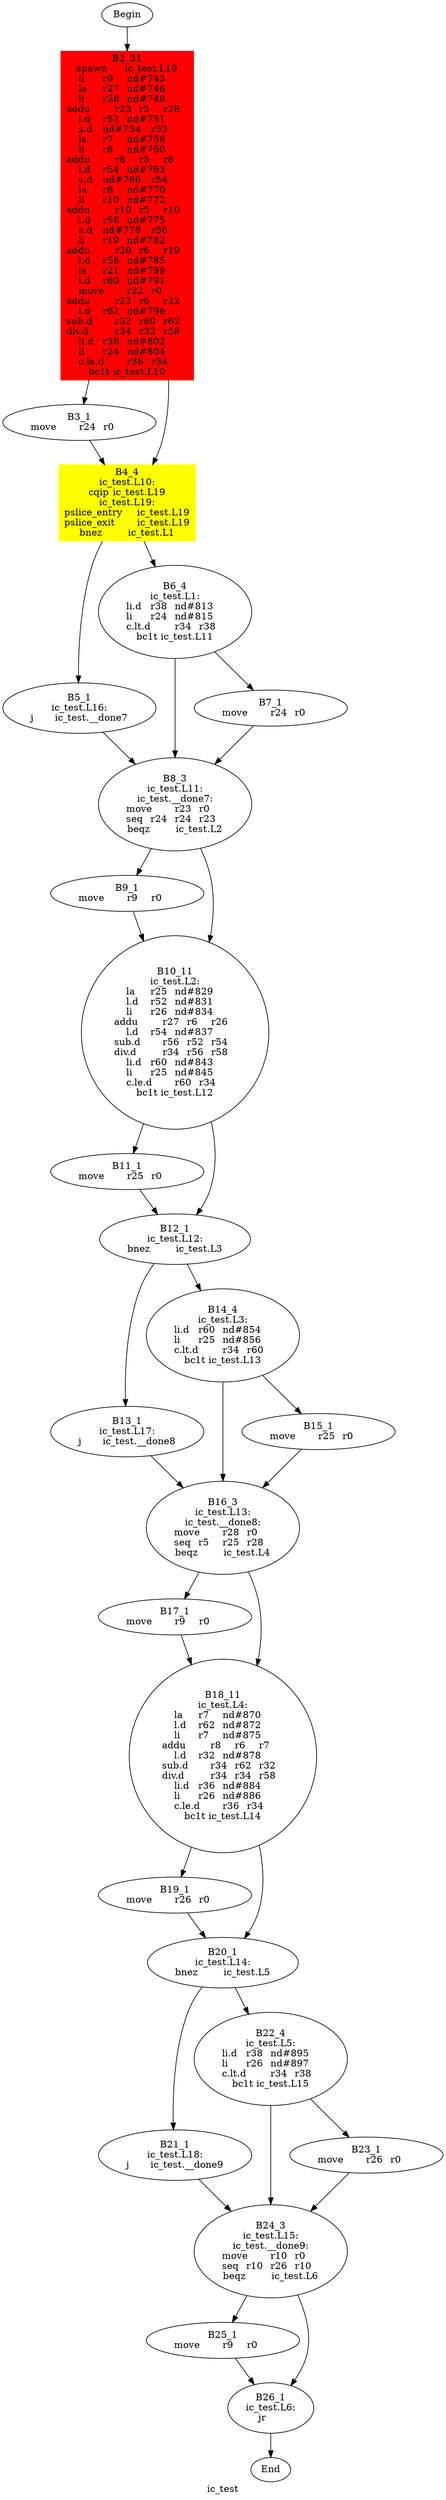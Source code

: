 digraph G{
	label = "ic_test"	style = "dashed";
	color = purple;
	Node0 [label = "Begin"];
	Node0 -> {Node2 }
	Node1 [label = "End"];
	Node1 -> {}
	Node2 [label = "B2_31\nspawn	ic_test.L19\nli	r9	nd#743	\nla	r27	nd#746	\nli	r28	nd#748	\naddu	r23	r5	r28	\nl.d	r52	nd#751	\ns.d	nd#754	r52	\nla	r7	nd#758	\nli	r8	nd#760	\naddu	r8	r5	r8	\nl.d	r54	nd#763	\ns.d	nd#766	r54	\nla	r8	nd#770	\nli	r10	nd#772	\naddu	r10	r5	r10	\nl.d	r56	nd#775	\ns.d	nd#778	r56	\nli	r19	nd#782	\naddu	r20	r6	r19	\nl.d	r58	nd#785	\nla	r21	nd#789	\nl.d	r60	nd#791	\nmove	r22	r0	\naddu	r22	r6	r22	\nl.d	r62	nd#796	\nsub.d	r32	r60	r62	\ndiv.d	r34	r32	r58	\nli.d	r36	nd#802	\nli	r24	nd#804	\nc.le.d	r36	r34	\nbc1t	ic_test.L10\n"];
	Node2 -> {Node3 Node4 }
	Node3 [label = "B3_1\nmove	r24	r0	\n"];
	Node3 -> {Node4 }
	Node4 [label = "B4_4\nic_test.L10:\ncqip	ic_test.L19\nic_test.L19:\npslice_entry	ic_test.L19\npslice_exit	ic_test.L19\nbnez	ic_test.L1\n"];
	Node4 -> {Node5 Node6 }
	Node5 [label = "B5_1\nic_test.L16:\nj	ic_test.__done7\n"];
	Node5 -> {Node8 }
	Node6 [label = "B6_4\nic_test.L1:\nli.d	r38	nd#813	\nli	r24	nd#815	\nc.lt.d	r34	r38	\nbc1t	ic_test.L11\n"];
	Node6 -> {Node7 Node8 }
	Node7 [label = "B7_1\nmove	r24	r0	\n"];
	Node7 -> {Node8 }
	Node8 [label = "B8_3\nic_test.L11:\nic_test.__done7:\nmove	r23	r0	\nseq	r24	r24	r23	\nbeqz	ic_test.L2\n"];
	Node8 -> {Node9 Node10 }
	Node9 [label = "B9_1\nmove	r9	r0	\n"];
	Node9 -> {Node10 }
	Node10 [label = "B10_11\nic_test.L2:\nla	r25	nd#829	\nl.d	r52	nd#831	\nli	r26	nd#834	\naddu	r27	r6	r26	\nl.d	r54	nd#837	\nsub.d	r56	r52	r54	\ndiv.d	r34	r56	r58	\nli.d	r60	nd#843	\nli	r25	nd#845	\nc.le.d	r60	r34	\nbc1t	ic_test.L12\n"];
	Node10 -> {Node11 Node12 }
	Node11 [label = "B11_1\nmove	r25	r0	\n"];
	Node11 -> {Node12 }
	Node12 [label = "B12_1\nic_test.L12:\nbnez	ic_test.L3\n"];
	Node12 -> {Node13 Node14 }
	Node13 [label = "B13_1\nic_test.L17:\nj	ic_test.__done8\n"];
	Node13 -> {Node16 }
	Node14 [label = "B14_4\nic_test.L3:\nli.d	r60	nd#854	\nli	r25	nd#856	\nc.lt.d	r34	r60	\nbc1t	ic_test.L13\n"];
	Node14 -> {Node15 Node16 }
	Node15 [label = "B15_1\nmove	r25	r0	\n"];
	Node15 -> {Node16 }
	Node16 [label = "B16_3\nic_test.L13:\nic_test.__done8:\nmove	r28	r0	\nseq	r5	r25	r28	\nbeqz	ic_test.L4\n"];
	Node16 -> {Node17 Node18 }
	Node17 [label = "B17_1\nmove	r9	r0	\n"];
	Node17 -> {Node18 }
	Node18 [label = "B18_11\nic_test.L4:\nla	r7	nd#870	\nl.d	r62	nd#872	\nli	r7	nd#875	\naddu	r8	r6	r7	\nl.d	r32	nd#878	\nsub.d	r34	r62	r32	\ndiv.d	r34	r34	r58	\nli.d	r36	nd#884	\nli	r26	nd#886	\nc.le.d	r36	r34	\nbc1t	ic_test.L14\n"];
	Node18 -> {Node19 Node20 }
	Node19 [label = "B19_1\nmove	r26	r0	\n"];
	Node19 -> {Node20 }
	Node20 [label = "B20_1\nic_test.L14:\nbnez	ic_test.L5\n"];
	Node20 -> {Node21 Node22 }
	Node21 [label = "B21_1\nic_test.L18:\nj	ic_test.__done9\n"];
	Node21 -> {Node24 }
	Node22 [label = "B22_4\nic_test.L5:\nli.d	r38	nd#895	\nli	r26	nd#897	\nc.lt.d	r34	r38	\nbc1t	ic_test.L15\n"];
	Node22 -> {Node23 Node24 }
	Node23 [label = "B23_1\nmove	r26	r0	\n"];
	Node23 -> {Node24 }
	Node24 [label = "B24_3\nic_test.L15:\nic_test.__done9:\nmove	r10	r0	\nseq	r10	r26	r10	\nbeqz	ic_test.L6\n"];
	Node24 -> {Node25 Node26 }
	Node25 [label = "B25_1\nmove	r9	r0	\n"];
	Node25 -> {Node26 }
	Node26 [label = "B26_1\nic_test.L6:\njr	\n"];
	Node26 -> {Node1 }
	Node2 [shape = box ,style=filled ,color=red];
	Node4 [shape = polygon ,style=filled ,color=yellow];
}
